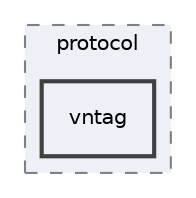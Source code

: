 digraph "/Users/jlu/zeek/src/packet_analysis/protocol/vntag"
{
 // LATEX_PDF_SIZE
  edge [fontname="Helvetica",fontsize="10",labelfontname="Helvetica",labelfontsize="10"];
  node [fontname="Helvetica",fontsize="10",shape=record];
  compound=true
  subgraph clusterdir_d66370ba551cea76de8be34d28adc26c {
    graph [ bgcolor="#edf0f7", pencolor="grey50", style="filled,dashed,", label="protocol", fontname="Helvetica", fontsize="10", URL="dir_d66370ba551cea76de8be34d28adc26c.html"]
  dir_abd9a58fdaececd42b561436c292a91f [shape=box, label="vntag", style="filled,bold,", fillcolor="#edf0f7", color="grey25", URL="dir_abd9a58fdaececd42b561436c292a91f.html"];
  }
}
